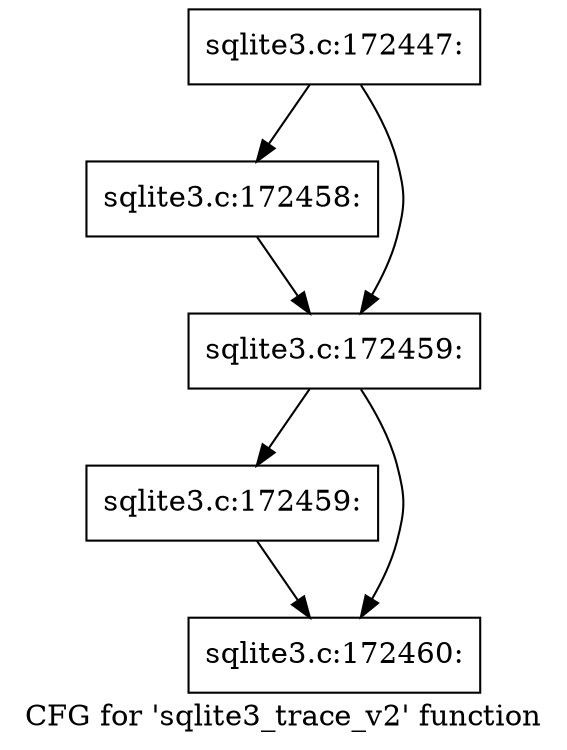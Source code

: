 digraph "CFG for 'sqlite3_trace_v2' function" {
	label="CFG for 'sqlite3_trace_v2' function";

	Node0x55c0f6a223e0 [shape=record,label="{sqlite3.c:172447:}"];
	Node0x55c0f6a223e0 -> Node0x55c0f6a25e90;
	Node0x55c0f6a223e0 -> Node0x55c0f6a25ee0;
	Node0x55c0f6a25e90 [shape=record,label="{sqlite3.c:172458:}"];
	Node0x55c0f6a25e90 -> Node0x55c0f6a25ee0;
	Node0x55c0f6a25ee0 [shape=record,label="{sqlite3.c:172459:}"];
	Node0x55c0f6a25ee0 -> Node0x55c0f6a263d0;
	Node0x55c0f6a25ee0 -> Node0x55c0f6a26420;
	Node0x55c0f6a263d0 [shape=record,label="{sqlite3.c:172459:}"];
	Node0x55c0f6a263d0 -> Node0x55c0f6a26420;
	Node0x55c0f6a26420 [shape=record,label="{sqlite3.c:172460:}"];
}
